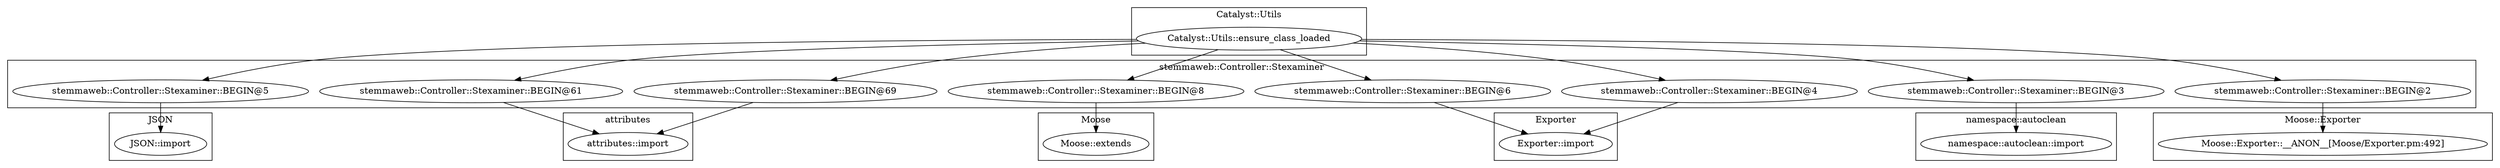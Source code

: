 digraph {
graph [overlap=false]
subgraph cluster_JSON {
	label="JSON";
	"JSON::import";
}
subgraph cluster_stemmaweb_Controller_Stexaminer {
	label="stemmaweb::Controller::Stexaminer";
	"stemmaweb::Controller::Stexaminer::BEGIN@5";
	"stemmaweb::Controller::Stexaminer::BEGIN@61";
	"stemmaweb::Controller::Stexaminer::BEGIN@8";
	"stemmaweb::Controller::Stexaminer::BEGIN@4";
	"stemmaweb::Controller::Stexaminer::BEGIN@3";
	"stemmaweb::Controller::Stexaminer::BEGIN@2";
	"stemmaweb::Controller::Stexaminer::BEGIN@6";
	"stemmaweb::Controller::Stexaminer::BEGIN@69";
}
subgraph cluster_attributes {
	label="attributes";
	"attributes::import";
}
subgraph cluster_Moose {
	label="Moose";
	"Moose::extends";
}
subgraph cluster_Exporter {
	label="Exporter";
	"Exporter::import";
}
subgraph cluster_Catalyst_Utils {
	label="Catalyst::Utils";
	"Catalyst::Utils::ensure_class_loaded";
}
subgraph cluster_Moose_Exporter {
	label="Moose::Exporter";
	"Moose::Exporter::__ANON__[Moose/Exporter.pm:492]";
}
subgraph cluster_namespace_autoclean {
	label="namespace::autoclean";
	"namespace::autoclean::import";
}
"stemmaweb::Controller::Stexaminer::BEGIN@8" -> "Moose::extends";
"Catalyst::Utils::ensure_class_loaded" -> "stemmaweb::Controller::Stexaminer::BEGIN@2";
"Catalyst::Utils::ensure_class_loaded" -> "stemmaweb::Controller::Stexaminer::BEGIN@8";
"Catalyst::Utils::ensure_class_loaded" -> "stemmaweb::Controller::Stexaminer::BEGIN@6";
"stemmaweb::Controller::Stexaminer::BEGIN@5" -> "JSON::import";
"Catalyst::Utils::ensure_class_loaded" -> "stemmaweb::Controller::Stexaminer::BEGIN@4";
"stemmaweb::Controller::Stexaminer::BEGIN@2" -> "Moose::Exporter::__ANON__[Moose/Exporter.pm:492]";
"stemmaweb::Controller::Stexaminer::BEGIN@6" -> "Exporter::import";
"stemmaweb::Controller::Stexaminer::BEGIN@4" -> "Exporter::import";
"Catalyst::Utils::ensure_class_loaded" -> "stemmaweb::Controller::Stexaminer::BEGIN@5";
"Catalyst::Utils::ensure_class_loaded" -> "stemmaweb::Controller::Stexaminer::BEGIN@61";
"Catalyst::Utils::ensure_class_loaded" -> "stemmaweb::Controller::Stexaminer::BEGIN@3";
"stemmaweb::Controller::Stexaminer::BEGIN@3" -> "namespace::autoclean::import";
"stemmaweb::Controller::Stexaminer::BEGIN@61" -> "attributes::import";
"stemmaweb::Controller::Stexaminer::BEGIN@69" -> "attributes::import";
"Catalyst::Utils::ensure_class_loaded" -> "stemmaweb::Controller::Stexaminer::BEGIN@69";
}
